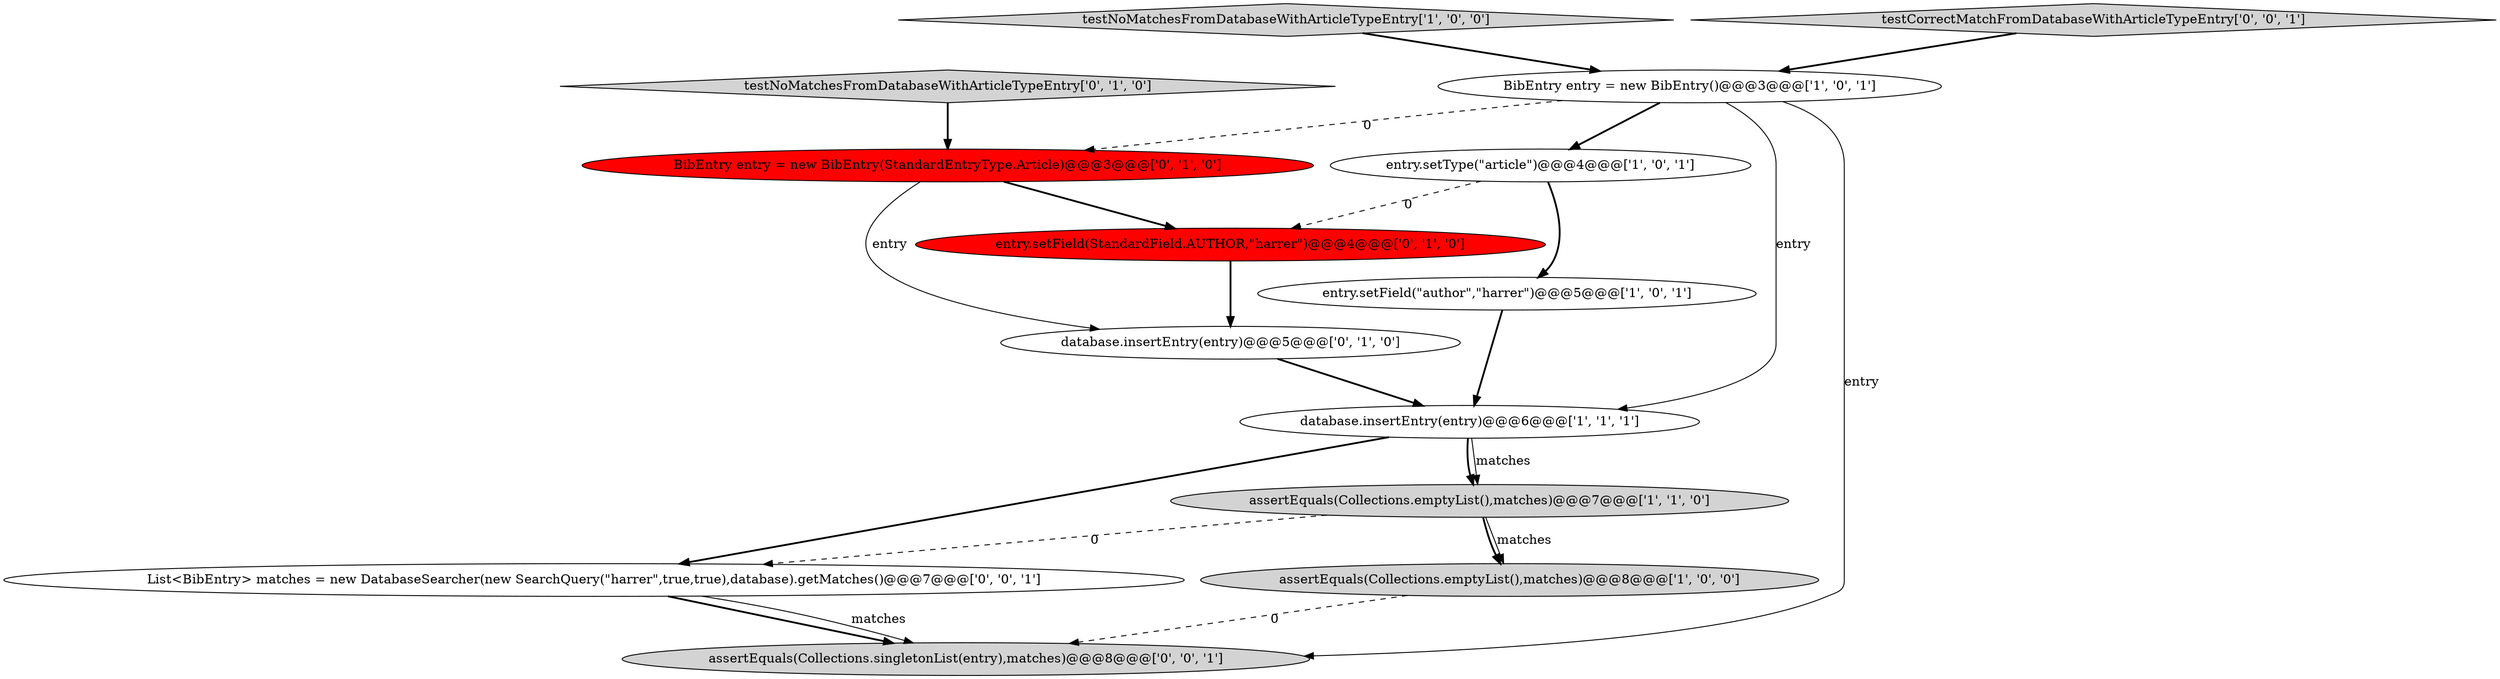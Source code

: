 digraph {
5 [style = filled, label = "entry.setType(\"article\")@@@4@@@['1', '0', '1']", fillcolor = white, shape = ellipse image = "AAA0AAABBB1BBB"];
12 [style = filled, label = "List<BibEntry> matches = new DatabaseSearcher(new SearchQuery(\"harrer\",true,true),database).getMatches()@@@7@@@['0', '0', '1']", fillcolor = white, shape = ellipse image = "AAA0AAABBB3BBB"];
6 [style = filled, label = "assertEquals(Collections.emptyList(),matches)@@@8@@@['1', '0', '0']", fillcolor = lightgray, shape = ellipse image = "AAA0AAABBB1BBB"];
2 [style = filled, label = "assertEquals(Collections.emptyList(),matches)@@@7@@@['1', '1', '0']", fillcolor = lightgray, shape = ellipse image = "AAA0AAABBB1BBB"];
10 [style = filled, label = "BibEntry entry = new BibEntry(StandardEntryType.Article)@@@3@@@['0', '1', '0']", fillcolor = red, shape = ellipse image = "AAA1AAABBB2BBB"];
9 [style = filled, label = "database.insertEntry(entry)@@@5@@@['0', '1', '0']", fillcolor = white, shape = ellipse image = "AAA0AAABBB2BBB"];
7 [style = filled, label = "entry.setField(StandardField.AUTHOR,\"harrer\")@@@4@@@['0', '1', '0']", fillcolor = red, shape = ellipse image = "AAA1AAABBB2BBB"];
1 [style = filled, label = "entry.setField(\"author\",\"harrer\")@@@5@@@['1', '0', '1']", fillcolor = white, shape = ellipse image = "AAA0AAABBB1BBB"];
0 [style = filled, label = "database.insertEntry(entry)@@@6@@@['1', '1', '1']", fillcolor = white, shape = ellipse image = "AAA0AAABBB1BBB"];
4 [style = filled, label = "testNoMatchesFromDatabaseWithArticleTypeEntry['1', '0', '0']", fillcolor = lightgray, shape = diamond image = "AAA0AAABBB1BBB"];
8 [style = filled, label = "testNoMatchesFromDatabaseWithArticleTypeEntry['0', '1', '0']", fillcolor = lightgray, shape = diamond image = "AAA0AAABBB2BBB"];
11 [style = filled, label = "assertEquals(Collections.singletonList(entry),matches)@@@8@@@['0', '0', '1']", fillcolor = lightgray, shape = ellipse image = "AAA0AAABBB3BBB"];
13 [style = filled, label = "testCorrectMatchFromDatabaseWithArticleTypeEntry['0', '0', '1']", fillcolor = lightgray, shape = diamond image = "AAA0AAABBB3BBB"];
3 [style = filled, label = "BibEntry entry = new BibEntry()@@@3@@@['1', '0', '1']", fillcolor = white, shape = ellipse image = "AAA0AAABBB1BBB"];
4->3 [style = bold, label=""];
8->10 [style = bold, label=""];
9->0 [style = bold, label=""];
2->6 [style = bold, label=""];
0->12 [style = bold, label=""];
0->2 [style = bold, label=""];
2->6 [style = solid, label="matches"];
12->11 [style = bold, label=""];
6->11 [style = dashed, label="0"];
3->0 [style = solid, label="entry"];
1->0 [style = bold, label=""];
12->11 [style = solid, label="matches"];
10->7 [style = bold, label=""];
10->9 [style = solid, label="entry"];
7->9 [style = bold, label=""];
5->1 [style = bold, label=""];
2->12 [style = dashed, label="0"];
3->5 [style = bold, label=""];
3->11 [style = solid, label="entry"];
13->3 [style = bold, label=""];
0->2 [style = solid, label="matches"];
3->10 [style = dashed, label="0"];
5->7 [style = dashed, label="0"];
}
